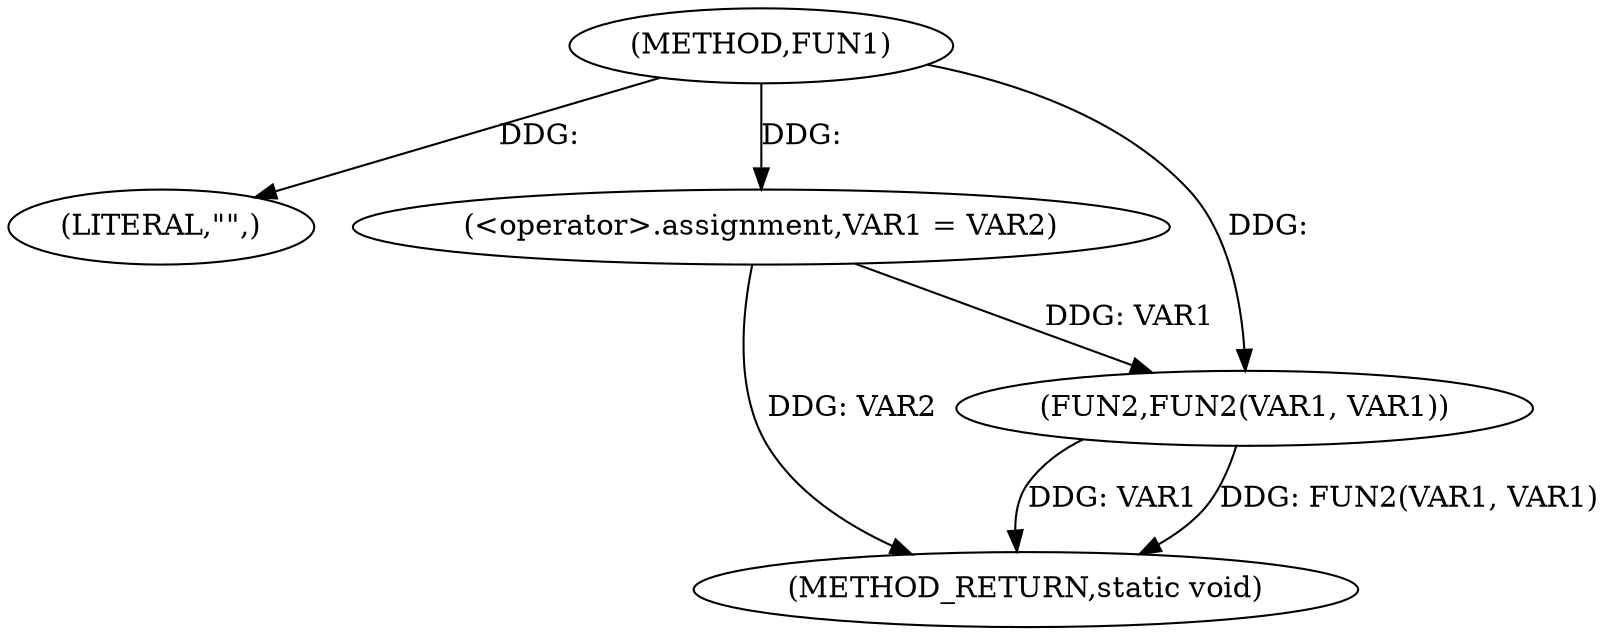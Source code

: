 digraph FUN1 {  
"1000100" [label = "(METHOD,FUN1)" ]
"1000114" [label = "(METHOD_RETURN,static void)" ]
"1000103" [label = "(LITERAL,\"\",)" ]
"1000104" [label = "(<operator>.assignment,VAR1 = VAR2)" ]
"1000111" [label = "(FUN2,FUN2(VAR1, VAR1))" ]
  "1000111" -> "1000114"  [ label = "DDG: VAR1"] 
  "1000111" -> "1000114"  [ label = "DDG: FUN2(VAR1, VAR1)"] 
  "1000104" -> "1000114"  [ label = "DDG: VAR2"] 
  "1000100" -> "1000103"  [ label = "DDG: "] 
  "1000100" -> "1000104"  [ label = "DDG: "] 
  "1000104" -> "1000111"  [ label = "DDG: VAR1"] 
  "1000100" -> "1000111"  [ label = "DDG: "] 
}
